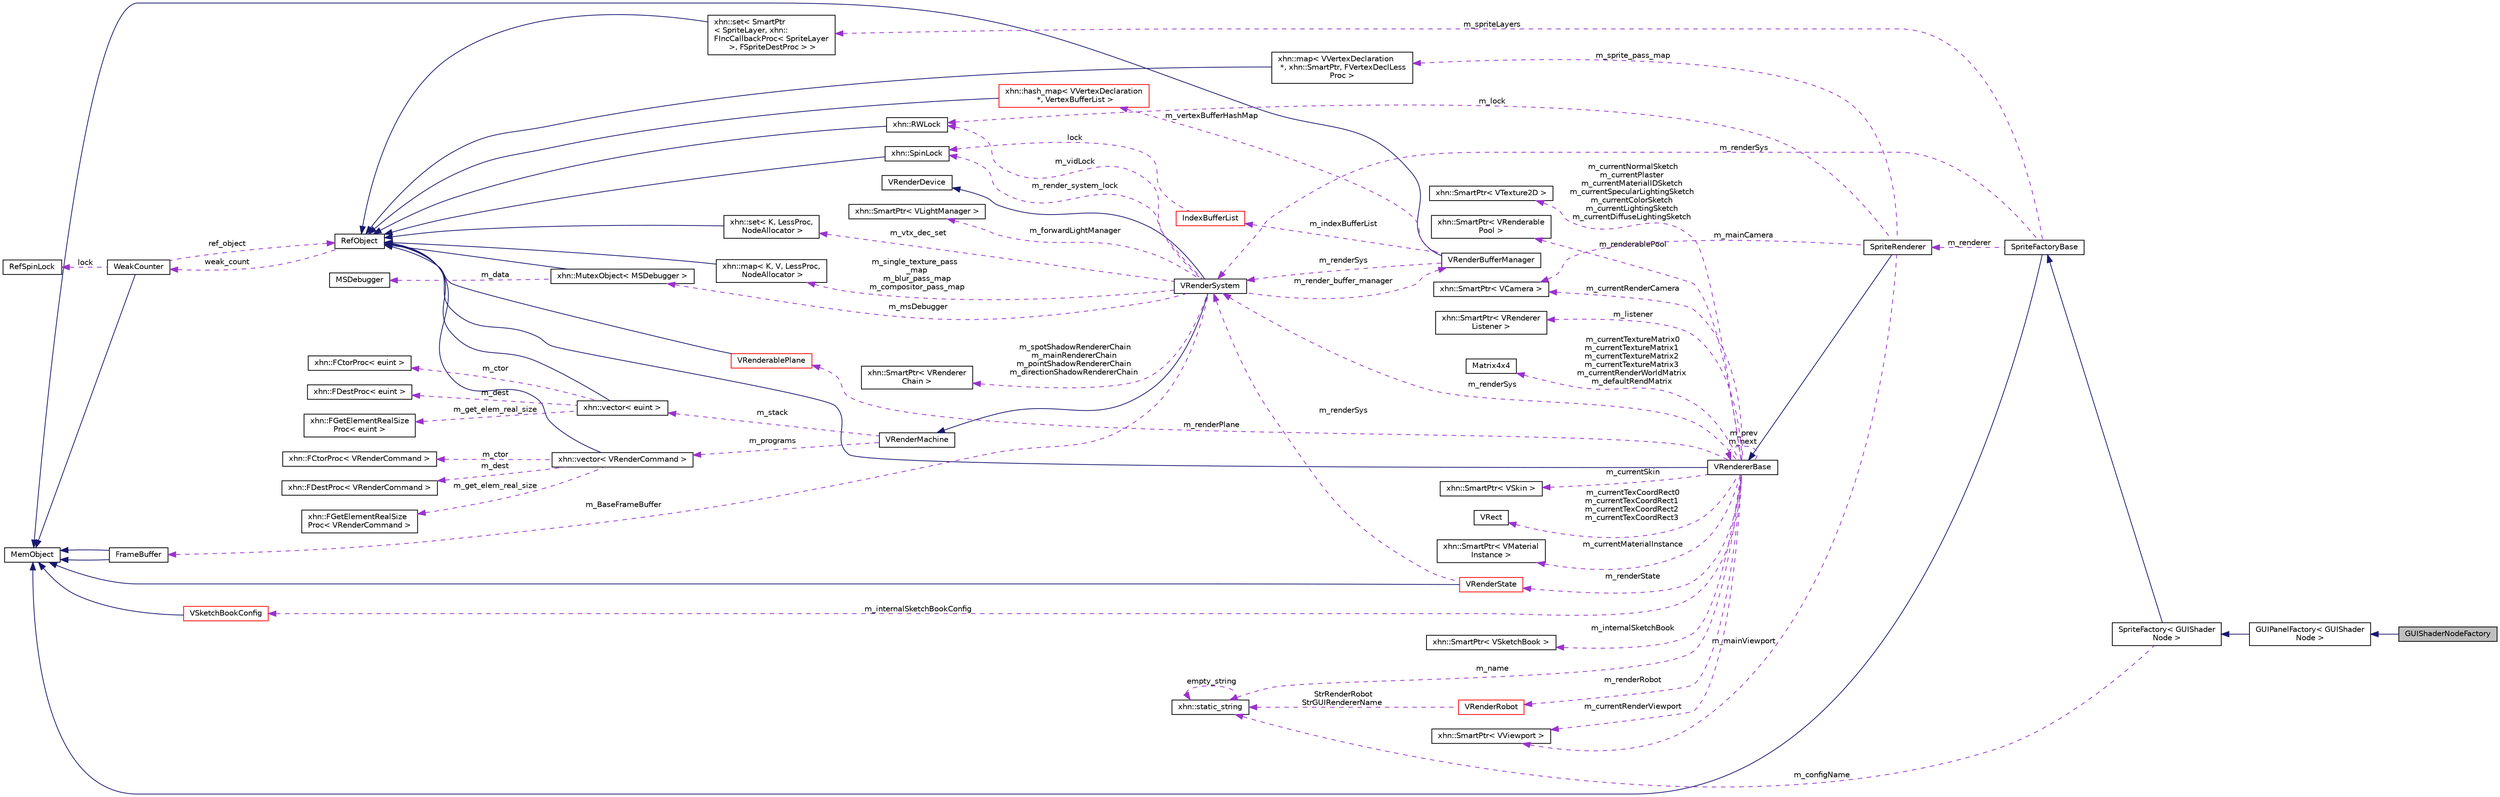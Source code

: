 digraph "GUIShaderNodeFactory"
{
  edge [fontname="Helvetica",fontsize="10",labelfontname="Helvetica",labelfontsize="10"];
  node [fontname="Helvetica",fontsize="10",shape=record];
  rankdir="LR";
  Node1 [label="GUIShaderNodeFactory",height=0.2,width=0.4,color="black", fillcolor="grey75", style="filled", fontcolor="black"];
  Node2 -> Node1 [dir="back",color="midnightblue",fontsize="10",style="solid",fontname="Helvetica"];
  Node2 [label="GUIPanelFactory\< GUIShader\lNode \>",height=0.2,width=0.4,color="black", fillcolor="white", style="filled",URL="$class_g_u_i_panel_factory.html"];
  Node3 -> Node2 [dir="back",color="midnightblue",fontsize="10",style="solid",fontname="Helvetica"];
  Node3 [label="SpriteFactory\< GUIShader\lNode \>",height=0.2,width=0.4,color="black", fillcolor="white", style="filled",URL="$class_sprite_factory.html"];
  Node4 -> Node3 [dir="back",color="midnightblue",fontsize="10",style="solid",fontname="Helvetica"];
  Node4 [label="SpriteFactoryBase",height=0.2,width=0.4,color="black", fillcolor="white", style="filled",URL="$class_sprite_factory_base.html"];
  Node5 -> Node4 [dir="back",color="midnightblue",fontsize="10",style="solid",fontname="Helvetica"];
  Node5 [label="MemObject",height=0.2,width=0.4,color="black", fillcolor="white", style="filled",URL="$class_mem_object.html"];
  Node6 -> Node4 [dir="back",color="darkorchid3",fontsize="10",style="dashed",label=" m_spriteLayers" ,fontname="Helvetica"];
  Node6 [label="xhn::set\< SmartPtr\l\< SpriteLayer, xhn::\lFIncCallbackProc\< SpriteLayer\l \>, FSpriteDestProc \> \>",height=0.2,width=0.4,color="black", fillcolor="white", style="filled",URL="$classxhn_1_1set.html"];
  Node7 -> Node6 [dir="back",color="midnightblue",fontsize="10",style="solid",fontname="Helvetica"];
  Node7 [label="RefObject",height=0.2,width=0.4,color="black", fillcolor="white", style="filled",URL="$class_ref_object.html"];
  Node8 -> Node7 [dir="back",color="darkorchid3",fontsize="10",style="dashed",label=" weak_count" ,fontname="Helvetica"];
  Node8 [label="WeakCounter",height=0.2,width=0.4,color="black", fillcolor="white", style="filled",URL="$class_weak_counter.html",tooltip="WeakCounter. "];
  Node5 -> Node8 [dir="back",color="midnightblue",fontsize="10",style="solid",fontname="Helvetica"];
  Node9 -> Node8 [dir="back",color="darkorchid3",fontsize="10",style="dashed",label=" lock" ,fontname="Helvetica"];
  Node9 [label="RefSpinLock",height=0.2,width=0.4,color="black", fillcolor="white", style="filled",URL="$class_ref_spin_lock.html"];
  Node7 -> Node8 [dir="back",color="darkorchid3",fontsize="10",style="dashed",label=" ref_object" ,fontname="Helvetica"];
  Node10 -> Node4 [dir="back",color="darkorchid3",fontsize="10",style="dashed",label=" m_renderSys" ,fontname="Helvetica"];
  Node10 [label="VRenderSystem",height=0.2,width=0.4,color="black", fillcolor="white", style="filled",URL="$class_v_render_system.html",tooltip="VRenderSystem 渲染系统 "];
  Node11 -> Node10 [dir="back",color="midnightblue",fontsize="10",style="solid",fontname="Helvetica"];
  Node11 [label="VRenderMachine",height=0.2,width=0.4,color="black", fillcolor="white", style="filled",URL="$class_v_render_machine.html"];
  Node12 -> Node11 [dir="back",color="darkorchid3",fontsize="10",style="dashed",label=" m_programs" ,fontname="Helvetica"];
  Node12 [label="xhn::vector\< VRenderCommand \>",height=0.2,width=0.4,color="black", fillcolor="white", style="filled",URL="$classxhn_1_1vector.html"];
  Node7 -> Node12 [dir="back",color="midnightblue",fontsize="10",style="solid",fontname="Helvetica"];
  Node13 -> Node12 [dir="back",color="darkorchid3",fontsize="10",style="dashed",label=" m_ctor" ,fontname="Helvetica"];
  Node13 [label="xhn::FCtorProc\< VRenderCommand \>",height=0.2,width=0.4,color="black", fillcolor="white", style="filled",URL="$structxhn_1_1_f_ctor_proc.html"];
  Node14 -> Node12 [dir="back",color="darkorchid3",fontsize="10",style="dashed",label=" m_dest" ,fontname="Helvetica"];
  Node14 [label="xhn::FDestProc\< VRenderCommand \>",height=0.2,width=0.4,color="black", fillcolor="white", style="filled",URL="$structxhn_1_1_f_dest_proc.html"];
  Node15 -> Node12 [dir="back",color="darkorchid3",fontsize="10",style="dashed",label=" m_get_elem_real_size" ,fontname="Helvetica"];
  Node15 [label="xhn::FGetElementRealSize\lProc\< VRenderCommand \>",height=0.2,width=0.4,color="black", fillcolor="white", style="filled",URL="$structxhn_1_1_f_get_element_real_size_proc.html"];
  Node16 -> Node11 [dir="back",color="darkorchid3",fontsize="10",style="dashed",label=" m_stack" ,fontname="Helvetica"];
  Node16 [label="xhn::vector\< euint \>",height=0.2,width=0.4,color="black", fillcolor="white", style="filled",URL="$classxhn_1_1vector.html"];
  Node7 -> Node16 [dir="back",color="midnightblue",fontsize="10",style="solid",fontname="Helvetica"];
  Node17 -> Node16 [dir="back",color="darkorchid3",fontsize="10",style="dashed",label=" m_get_elem_real_size" ,fontname="Helvetica"];
  Node17 [label="xhn::FGetElementRealSize\lProc\< euint \>",height=0.2,width=0.4,color="black", fillcolor="white", style="filled",URL="$structxhn_1_1_f_get_element_real_size_proc.html"];
  Node18 -> Node16 [dir="back",color="darkorchid3",fontsize="10",style="dashed",label=" m_ctor" ,fontname="Helvetica"];
  Node18 [label="xhn::FCtorProc\< euint \>",height=0.2,width=0.4,color="black", fillcolor="white", style="filled",URL="$structxhn_1_1_f_ctor_proc.html"];
  Node19 -> Node16 [dir="back",color="darkorchid3",fontsize="10",style="dashed",label=" m_dest" ,fontname="Helvetica"];
  Node19 [label="xhn::FDestProc\< euint \>",height=0.2,width=0.4,color="black", fillcolor="white", style="filled",URL="$structxhn_1_1_f_dest_proc.html"];
  Node20 -> Node10 [dir="back",color="midnightblue",fontsize="10",style="solid",fontname="Helvetica"];
  Node20 [label="VRenderDevice",height=0.2,width=0.4,color="black", fillcolor="white", style="filled",URL="$class_v_render_device.html"];
  Node21 -> Node10 [dir="back",color="darkorchid3",fontsize="10",style="dashed",label=" m_vidLock" ,fontname="Helvetica"];
  Node21 [label="xhn::RWLock",height=0.2,width=0.4,color="black", fillcolor="white", style="filled",URL="$classxhn_1_1_r_w_lock.html",tooltip="RWLock. "];
  Node7 -> Node21 [dir="back",color="midnightblue",fontsize="10",style="solid",fontname="Helvetica"];
  Node22 -> Node10 [dir="back",color="darkorchid3",fontsize="10",style="dashed",label=" m_render_buffer_manager" ,fontname="Helvetica"];
  Node22 [label="VRenderBufferManager",height=0.2,width=0.4,color="black", fillcolor="white", style="filled",URL="$class_v_render_buffer_manager.html",tooltip="VRenderBufferManager 渲染缓冲管理器 "];
  Node5 -> Node22 [dir="back",color="midnightblue",fontsize="10",style="solid",fontname="Helvetica"];
  Node23 -> Node22 [dir="back",color="darkorchid3",fontsize="10",style="dashed",label=" m_vertexBufferHashMap" ,fontname="Helvetica"];
  Node23 [label="xhn::hash_map\< VVertexDeclaration\l *, VertexBufferList \>",height=0.2,width=0.4,color="red", fillcolor="white", style="filled",URL="$classxhn_1_1hash__map.html"];
  Node7 -> Node23 [dir="back",color="midnightblue",fontsize="10",style="solid",fontname="Helvetica"];
  Node10 -> Node22 [dir="back",color="darkorchid3",fontsize="10",style="dashed",label=" m_renderSys" ,fontname="Helvetica"];
  Node24 -> Node22 [dir="back",color="darkorchid3",fontsize="10",style="dashed",label=" m_indexBufferList" ,fontname="Helvetica"];
  Node24 [label="IndexBufferList",height=0.2,width=0.4,color="red", fillcolor="white", style="filled",URL="$struct_index_buffer_list.html"];
  Node25 -> Node24 [dir="back",color="darkorchid3",fontsize="10",style="dashed",label=" lock" ,fontname="Helvetica"];
  Node25 [label="xhn::SpinLock",height=0.2,width=0.4,color="black", fillcolor="white", style="filled",URL="$classxhn_1_1_spin_lock.html",tooltip="SpinLock. "];
  Node7 -> Node25 [dir="back",color="midnightblue",fontsize="10",style="solid",fontname="Helvetica"];
  Node26 -> Node10 [dir="back",color="darkorchid3",fontsize="10",style="dashed",label=" m_BaseFrameBuffer" ,fontname="Helvetica"];
  Node26 [label="FrameBuffer",height=0.2,width=0.4,color="black", fillcolor="white", style="filled",URL="$class_frame_buffer.html",tooltip="FrameBuffer 帧缓冲 "];
  Node5 -> Node26 [dir="back",color="midnightblue",fontsize="10",style="solid",fontname="Helvetica"];
  Node5 -> Node26 [dir="back",color="midnightblue",fontsize="10",style="solid",fontname="Helvetica"];
  Node27 -> Node10 [dir="back",color="darkorchid3",fontsize="10",style="dashed",label=" m_msDebugger" ,fontname="Helvetica"];
  Node27 [label="xhn::MutexObject\< MSDebugger \>",height=0.2,width=0.4,color="black", fillcolor="white", style="filled",URL="$classxhn_1_1_mutex_object.html"];
  Node7 -> Node27 [dir="back",color="midnightblue",fontsize="10",style="solid",fontname="Helvetica"];
  Node28 -> Node27 [dir="back",color="darkorchid3",fontsize="10",style="dashed",label=" m_data" ,fontname="Helvetica"];
  Node28 [label="MSDebugger",height=0.2,width=0.4,color="black", fillcolor="white", style="filled",URL="$class_m_s_debugger.html"];
  Node29 -> Node10 [dir="back",color="darkorchid3",fontsize="10",style="dashed",label=" m_single_texture_pass\l_map\nm_blur_pass_map\nm_compositor_pass_map" ,fontname="Helvetica"];
  Node29 [label="xhn::map\< K, V, LessProc,\l NodeAllocator \>",height=0.2,width=0.4,color="black", fillcolor="white", style="filled",URL="$classxhn_1_1map.html"];
  Node7 -> Node29 [dir="back",color="midnightblue",fontsize="10",style="solid",fontname="Helvetica"];
  Node30 -> Node10 [dir="back",color="darkorchid3",fontsize="10",style="dashed",label=" m_vtx_dec_set" ,fontname="Helvetica"];
  Node30 [label="xhn::set\< K, LessProc,\l NodeAllocator \>",height=0.2,width=0.4,color="black", fillcolor="white", style="filled",URL="$classxhn_1_1set.html"];
  Node7 -> Node30 [dir="back",color="midnightblue",fontsize="10",style="solid",fontname="Helvetica"];
  Node25 -> Node10 [dir="back",color="darkorchid3",fontsize="10",style="dashed",label=" m_render_system_lock" ,fontname="Helvetica"];
  Node31 -> Node10 [dir="back",color="darkorchid3",fontsize="10",style="dashed",label=" m_spotShadowRendererChain\nm_mainRendererChain\nm_pointShadowRendererChain\nm_directionShadowRendererChain" ,fontname="Helvetica"];
  Node31 [label="xhn::SmartPtr\< VRenderer\lChain \>",height=0.2,width=0.4,color="black", fillcolor="white", style="filled",URL="$classxhn_1_1_smart_ptr.html"];
  Node32 -> Node10 [dir="back",color="darkorchid3",fontsize="10",style="dashed",label=" m_forwardLightManager" ,fontname="Helvetica"];
  Node32 [label="xhn::SmartPtr\< VLightManager \>",height=0.2,width=0.4,color="black", fillcolor="white", style="filled",URL="$classxhn_1_1_smart_ptr.html"];
  Node33 -> Node4 [dir="back",color="darkorchid3",fontsize="10",style="dashed",label=" m_renderer" ,fontname="Helvetica"];
  Node33 [label="SpriteRenderer",height=0.2,width=0.4,color="black", fillcolor="white", style="filled",URL="$class_sprite_renderer.html",tooltip="SpriteRenderer. "];
  Node34 -> Node33 [dir="back",color="midnightblue",fontsize="10",style="solid",fontname="Helvetica"];
  Node34 [label="VRendererBase",height=0.2,width=0.4,color="black", fillcolor="white", style="filled",URL="$class_v_renderer_base.html",tooltip="VRendererBase 渲染器基类 "];
  Node7 -> Node34 [dir="back",color="midnightblue",fontsize="10",style="solid",fontname="Helvetica"];
  Node35 -> Node34 [dir="back",color="darkorchid3",fontsize="10",style="dashed",label=" m_renderPlane" ,fontname="Helvetica"];
  Node35 [label="VRenderablePlane",height=0.2,width=0.4,color="red", fillcolor="white", style="filled",URL="$class_v_renderable_plane.html",tooltip="VRenderablePlane 片状的Renderable. "];
  Node7 -> Node35 [dir="back",color="midnightblue",fontsize="10",style="solid",fontname="Helvetica"];
  Node10 -> Node34 [dir="back",color="darkorchid3",fontsize="10",style="dashed",label=" m_renderSys" ,fontname="Helvetica"];
  Node36 -> Node34 [dir="back",color="darkorchid3",fontsize="10",style="dashed",label=" m_currentSkin" ,fontname="Helvetica"];
  Node36 [label="xhn::SmartPtr\< VSkin \>",height=0.2,width=0.4,color="black", fillcolor="white", style="filled",URL="$classxhn_1_1_smart_ptr.html"];
  Node37 -> Node34 [dir="back",color="darkorchid3",fontsize="10",style="dashed",label=" m_currentTexCoordRect0\nm_currentTexCoordRect1\nm_currentTexCoordRect2\nm_currentTexCoordRect3" ,fontname="Helvetica"];
  Node37 [label="VRect",height=0.2,width=0.4,color="black", fillcolor="white", style="filled",URL="$class_v_rect.html"];
  Node34 -> Node34 [dir="back",color="darkorchid3",fontsize="10",style="dashed",label=" m_prev\nm_next" ,fontname="Helvetica"];
  Node38 -> Node34 [dir="back",color="darkorchid3",fontsize="10",style="dashed",label=" m_internalSketchBookConfig" ,fontname="Helvetica"];
  Node38 [label="VSketchBookConfig",height=0.2,width=0.4,color="red", fillcolor="white", style="filled",URL="$struct_v_sketch_book_config.html"];
  Node5 -> Node38 [dir="back",color="midnightblue",fontsize="10",style="solid",fontname="Helvetica"];
  Node39 -> Node34 [dir="back",color="darkorchid3",fontsize="10",style="dashed",label=" m_currentRenderViewport" ,fontname="Helvetica"];
  Node39 [label="xhn::SmartPtr\< VViewport \>",height=0.2,width=0.4,color="black", fillcolor="white", style="filled",URL="$classxhn_1_1_smart_ptr.html"];
  Node40 -> Node34 [dir="back",color="darkorchid3",fontsize="10",style="dashed",label=" m_currentMaterialInstance" ,fontname="Helvetica"];
  Node40 [label="xhn::SmartPtr\< VMaterial\lInstance \>",height=0.2,width=0.4,color="black", fillcolor="white", style="filled",URL="$classxhn_1_1_smart_ptr.html"];
  Node41 -> Node34 [dir="back",color="darkorchid3",fontsize="10",style="dashed",label=" m_internalSketchBook" ,fontname="Helvetica"];
  Node41 [label="xhn::SmartPtr\< VSketchBook \>",height=0.2,width=0.4,color="black", fillcolor="white", style="filled",URL="$classxhn_1_1_smart_ptr.html"];
  Node42 -> Node34 [dir="back",color="darkorchid3",fontsize="10",style="dashed",label=" m_renderState" ,fontname="Helvetica"];
  Node42 [label="VRenderState",height=0.2,width=0.4,color="red", fillcolor="white", style="filled",URL="$class_v_render_state.html",tooltip="VRenderState 渲染状态 "];
  Node5 -> Node42 [dir="back",color="midnightblue",fontsize="10",style="solid",fontname="Helvetica"];
  Node10 -> Node42 [dir="back",color="darkorchid3",fontsize="10",style="dashed",label=" m_renderSys" ,fontname="Helvetica"];
  Node43 -> Node34 [dir="back",color="darkorchid3",fontsize="10",style="dashed",label=" m_currentNormalSketch\nm_currentPlaster\nm_currentMaterialIDSketch\nm_currentSpecularLightingSketch\nm_currentColorSketch\nm_currentLightingSketch\nm_currentDiffuseLightingSketch" ,fontname="Helvetica"];
  Node43 [label="xhn::SmartPtr\< VTexture2D \>",height=0.2,width=0.4,color="black", fillcolor="white", style="filled",URL="$classxhn_1_1_smart_ptr.html"];
  Node44 -> Node34 [dir="back",color="darkorchid3",fontsize="10",style="dashed",label=" m_renderablePool" ,fontname="Helvetica"];
  Node44 [label="xhn::SmartPtr\< VRenderable\lPool \>",height=0.2,width=0.4,color="black", fillcolor="white", style="filled",URL="$classxhn_1_1_smart_ptr.html"];
  Node45 -> Node34 [dir="back",color="darkorchid3",fontsize="10",style="dashed",label=" m_renderRobot" ,fontname="Helvetica"];
  Node45 [label="VRenderRobot",height=0.2,width=0.4,color="red", fillcolor="white", style="filled",URL="$class_v_render_robot.html",tooltip="VRenderRobot 渲染机器人 "];
  Node46 -> Node45 [dir="back",color="darkorchid3",fontsize="10",style="dashed",label=" StrRenderRobot\nStrGUIRendererName" ,fontname="Helvetica"];
  Node46 [label="xhn::static_string",height=0.2,width=0.4,color="black", fillcolor="white", style="filled",URL="$classxhn_1_1static__string.html"];
  Node46 -> Node46 [dir="back",color="darkorchid3",fontsize="10",style="dashed",label=" empty_string" ,fontname="Helvetica"];
  Node47 -> Node34 [dir="back",color="darkorchid3",fontsize="10",style="dashed",label=" m_listener" ,fontname="Helvetica"];
  Node47 [label="xhn::SmartPtr\< VRenderer\lListener \>",height=0.2,width=0.4,color="black", fillcolor="white", style="filled",URL="$classxhn_1_1_smart_ptr.html"];
  Node48 -> Node34 [dir="back",color="darkorchid3",fontsize="10",style="dashed",label=" m_currentRenderCamera" ,fontname="Helvetica"];
  Node48 [label="xhn::SmartPtr\< VCamera \>",height=0.2,width=0.4,color="black", fillcolor="white", style="filled",URL="$classxhn_1_1_smart_ptr.html"];
  Node49 -> Node34 [dir="back",color="darkorchid3",fontsize="10",style="dashed",label=" m_currentTextureMatrix0\nm_currentTextureMatrix1\nm_currentTextureMatrix2\nm_currentTextureMatrix3\nm_currentRenderWorldMatrix\nm_defaultRendMatrix" ,fontname="Helvetica"];
  Node49 [label="Matrix4x4",height=0.2,width=0.4,color="black", fillcolor="white", style="filled",URL="$struct_matrix4x4.html"];
  Node46 -> Node34 [dir="back",color="darkorchid3",fontsize="10",style="dashed",label=" m_name" ,fontname="Helvetica"];
  Node21 -> Node33 [dir="back",color="darkorchid3",fontsize="10",style="dashed",label=" m_lock" ,fontname="Helvetica"];
  Node50 -> Node33 [dir="back",color="darkorchid3",fontsize="10",style="dashed",label=" m_sprite_pass_map" ,fontname="Helvetica"];
  Node50 [label="xhn::map\< VVertexDeclaration\l *, xhn::SmartPtr, FVertexDeclLess\lProc \>",height=0.2,width=0.4,color="black", fillcolor="white", style="filled",URL="$classxhn_1_1map.html"];
  Node7 -> Node50 [dir="back",color="midnightblue",fontsize="10",style="solid",fontname="Helvetica"];
  Node39 -> Node33 [dir="back",color="darkorchid3",fontsize="10",style="dashed",label=" m_mainViewport" ,fontname="Helvetica"];
  Node48 -> Node33 [dir="back",color="darkorchid3",fontsize="10",style="dashed",label=" m_mainCamera" ,fontname="Helvetica"];
  Node46 -> Node3 [dir="back",color="darkorchid3",fontsize="10",style="dashed",label=" m_configName" ,fontname="Helvetica"];
}
